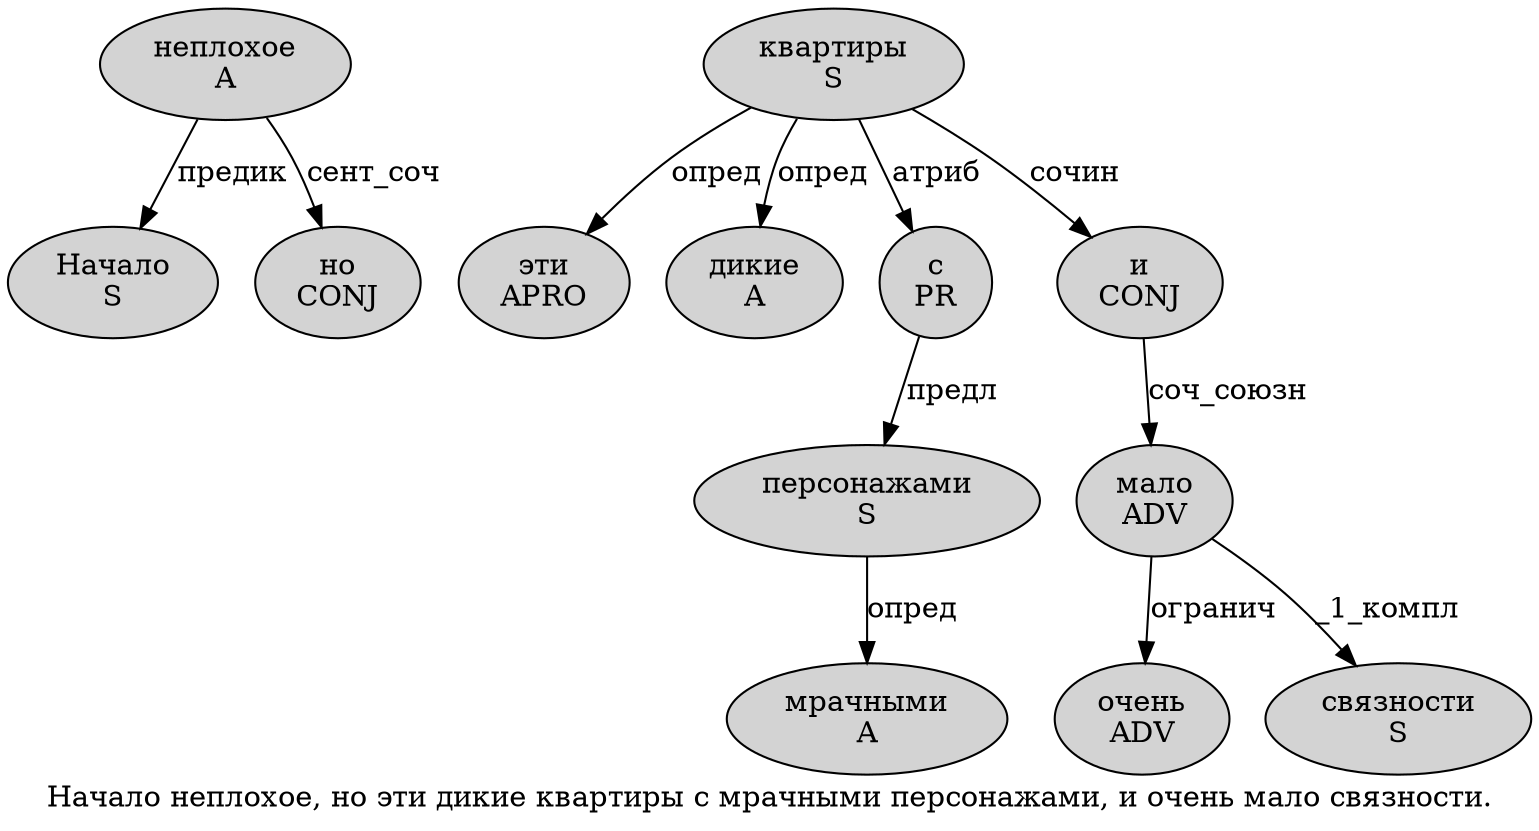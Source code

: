 digraph SENTENCE_2802 {
	graph [label="Начало неплохое, но эти дикие квартиры с мрачными персонажами, и очень мало связности."]
	node [style=filled]
		0 [label="Начало
S" color="" fillcolor=lightgray penwidth=1 shape=ellipse]
		1 [label="неплохое
A" color="" fillcolor=lightgray penwidth=1 shape=ellipse]
		3 [label="но
CONJ" color="" fillcolor=lightgray penwidth=1 shape=ellipse]
		4 [label="эти
APRO" color="" fillcolor=lightgray penwidth=1 shape=ellipse]
		5 [label="дикие
A" color="" fillcolor=lightgray penwidth=1 shape=ellipse]
		6 [label="квартиры
S" color="" fillcolor=lightgray penwidth=1 shape=ellipse]
		7 [label="с
PR" color="" fillcolor=lightgray penwidth=1 shape=ellipse]
		8 [label="мрачными
A" color="" fillcolor=lightgray penwidth=1 shape=ellipse]
		9 [label="персонажами
S" color="" fillcolor=lightgray penwidth=1 shape=ellipse]
		11 [label="и
CONJ" color="" fillcolor=lightgray penwidth=1 shape=ellipse]
		12 [label="очень
ADV" color="" fillcolor=lightgray penwidth=1 shape=ellipse]
		13 [label="мало
ADV" color="" fillcolor=lightgray penwidth=1 shape=ellipse]
		14 [label="связности
S" color="" fillcolor=lightgray penwidth=1 shape=ellipse]
			7 -> 9 [label="предл"]
			11 -> 13 [label="соч_союзн"]
			6 -> 4 [label="опред"]
			6 -> 5 [label="опред"]
			6 -> 7 [label="атриб"]
			6 -> 11 [label="сочин"]
			9 -> 8 [label="опред"]
			1 -> 0 [label="предик"]
			1 -> 3 [label="сент_соч"]
			13 -> 12 [label="огранич"]
			13 -> 14 [label="_1_компл"]
}
